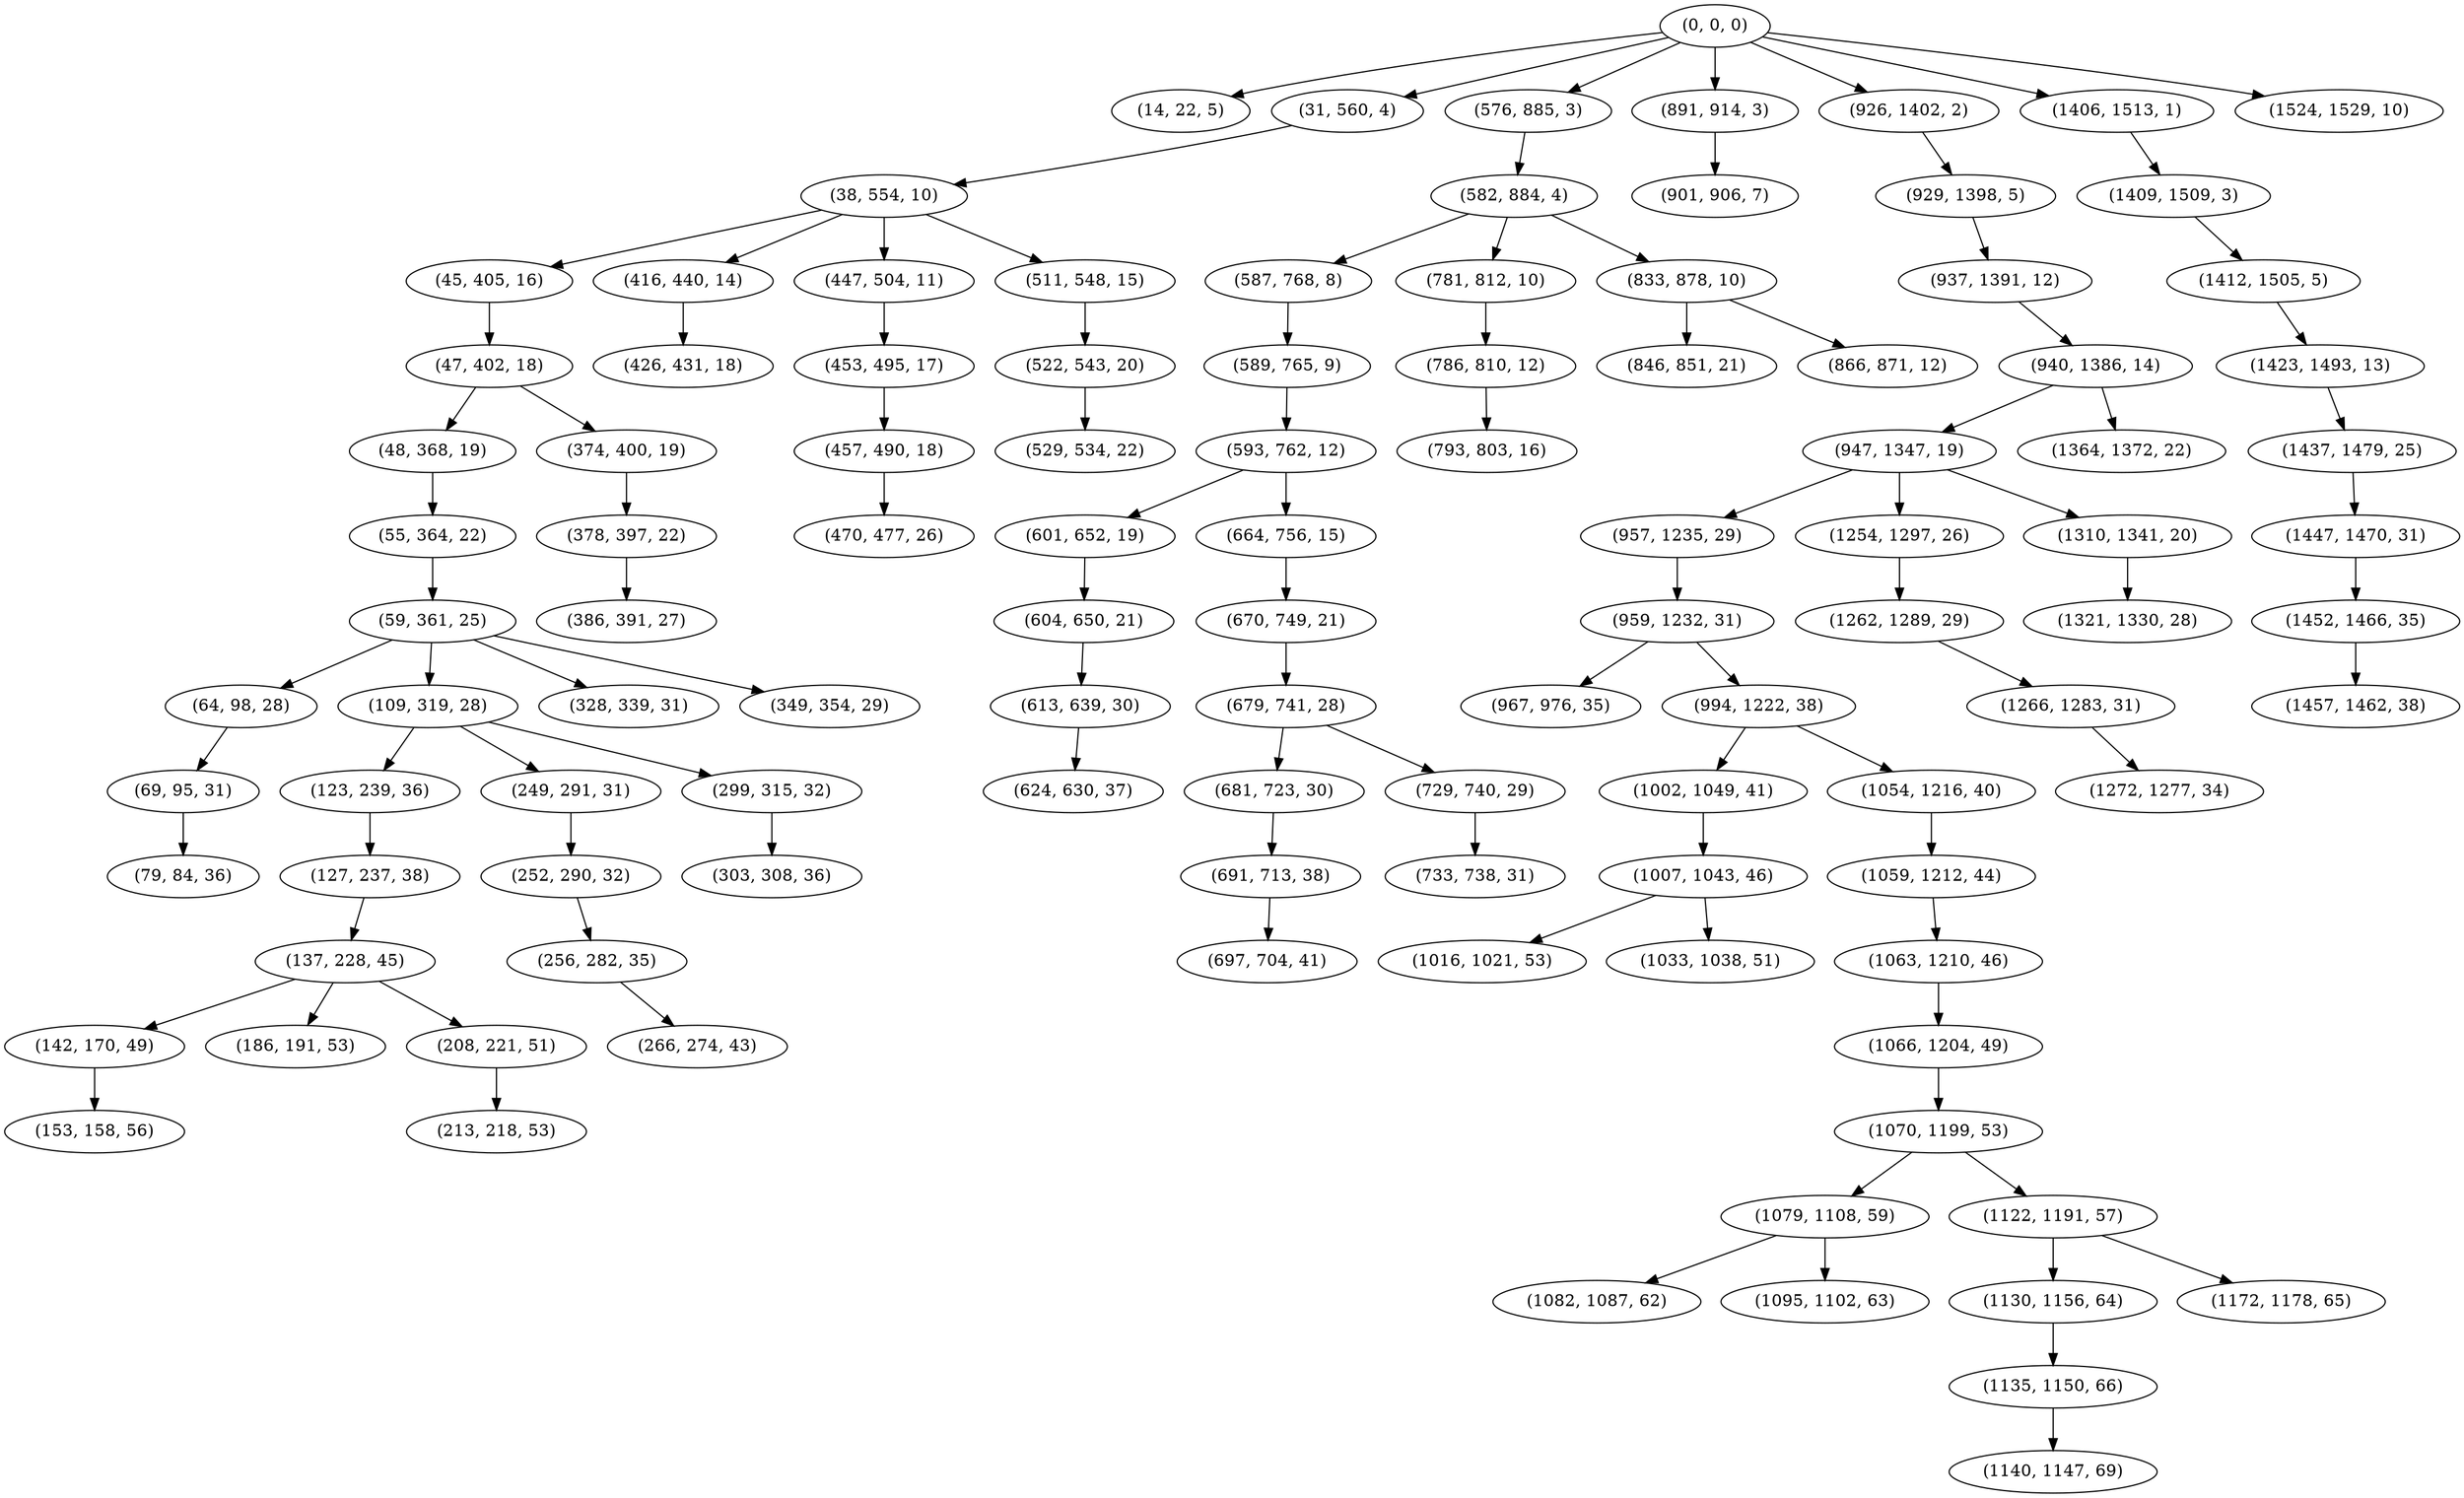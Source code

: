 digraph tree {
    "(0, 0, 0)";
    "(14, 22, 5)";
    "(31, 560, 4)";
    "(38, 554, 10)";
    "(45, 405, 16)";
    "(47, 402, 18)";
    "(48, 368, 19)";
    "(55, 364, 22)";
    "(59, 361, 25)";
    "(64, 98, 28)";
    "(69, 95, 31)";
    "(79, 84, 36)";
    "(109, 319, 28)";
    "(123, 239, 36)";
    "(127, 237, 38)";
    "(137, 228, 45)";
    "(142, 170, 49)";
    "(153, 158, 56)";
    "(186, 191, 53)";
    "(208, 221, 51)";
    "(213, 218, 53)";
    "(249, 291, 31)";
    "(252, 290, 32)";
    "(256, 282, 35)";
    "(266, 274, 43)";
    "(299, 315, 32)";
    "(303, 308, 36)";
    "(328, 339, 31)";
    "(349, 354, 29)";
    "(374, 400, 19)";
    "(378, 397, 22)";
    "(386, 391, 27)";
    "(416, 440, 14)";
    "(426, 431, 18)";
    "(447, 504, 11)";
    "(453, 495, 17)";
    "(457, 490, 18)";
    "(470, 477, 26)";
    "(511, 548, 15)";
    "(522, 543, 20)";
    "(529, 534, 22)";
    "(576, 885, 3)";
    "(582, 884, 4)";
    "(587, 768, 8)";
    "(589, 765, 9)";
    "(593, 762, 12)";
    "(601, 652, 19)";
    "(604, 650, 21)";
    "(613, 639, 30)";
    "(624, 630, 37)";
    "(664, 756, 15)";
    "(670, 749, 21)";
    "(679, 741, 28)";
    "(681, 723, 30)";
    "(691, 713, 38)";
    "(697, 704, 41)";
    "(729, 740, 29)";
    "(733, 738, 31)";
    "(781, 812, 10)";
    "(786, 810, 12)";
    "(793, 803, 16)";
    "(833, 878, 10)";
    "(846, 851, 21)";
    "(866, 871, 12)";
    "(891, 914, 3)";
    "(901, 906, 7)";
    "(926, 1402, 2)";
    "(929, 1398, 5)";
    "(937, 1391, 12)";
    "(940, 1386, 14)";
    "(947, 1347, 19)";
    "(957, 1235, 29)";
    "(959, 1232, 31)";
    "(967, 976, 35)";
    "(994, 1222, 38)";
    "(1002, 1049, 41)";
    "(1007, 1043, 46)";
    "(1016, 1021, 53)";
    "(1033, 1038, 51)";
    "(1054, 1216, 40)";
    "(1059, 1212, 44)";
    "(1063, 1210, 46)";
    "(1066, 1204, 49)";
    "(1070, 1199, 53)";
    "(1079, 1108, 59)";
    "(1082, 1087, 62)";
    "(1095, 1102, 63)";
    "(1122, 1191, 57)";
    "(1130, 1156, 64)";
    "(1135, 1150, 66)";
    "(1140, 1147, 69)";
    "(1172, 1178, 65)";
    "(1254, 1297, 26)";
    "(1262, 1289, 29)";
    "(1266, 1283, 31)";
    "(1272, 1277, 34)";
    "(1310, 1341, 20)";
    "(1321, 1330, 28)";
    "(1364, 1372, 22)";
    "(1406, 1513, 1)";
    "(1409, 1509, 3)";
    "(1412, 1505, 5)";
    "(1423, 1493, 13)";
    "(1437, 1479, 25)";
    "(1447, 1470, 31)";
    "(1452, 1466, 35)";
    "(1457, 1462, 38)";
    "(1524, 1529, 10)";
    "(0, 0, 0)" -> "(14, 22, 5)";
    "(0, 0, 0)" -> "(31, 560, 4)";
    "(0, 0, 0)" -> "(576, 885, 3)";
    "(0, 0, 0)" -> "(891, 914, 3)";
    "(0, 0, 0)" -> "(926, 1402, 2)";
    "(0, 0, 0)" -> "(1406, 1513, 1)";
    "(0, 0, 0)" -> "(1524, 1529, 10)";
    "(31, 560, 4)" -> "(38, 554, 10)";
    "(38, 554, 10)" -> "(45, 405, 16)";
    "(38, 554, 10)" -> "(416, 440, 14)";
    "(38, 554, 10)" -> "(447, 504, 11)";
    "(38, 554, 10)" -> "(511, 548, 15)";
    "(45, 405, 16)" -> "(47, 402, 18)";
    "(47, 402, 18)" -> "(48, 368, 19)";
    "(47, 402, 18)" -> "(374, 400, 19)";
    "(48, 368, 19)" -> "(55, 364, 22)";
    "(55, 364, 22)" -> "(59, 361, 25)";
    "(59, 361, 25)" -> "(64, 98, 28)";
    "(59, 361, 25)" -> "(109, 319, 28)";
    "(59, 361, 25)" -> "(328, 339, 31)";
    "(59, 361, 25)" -> "(349, 354, 29)";
    "(64, 98, 28)" -> "(69, 95, 31)";
    "(69, 95, 31)" -> "(79, 84, 36)";
    "(109, 319, 28)" -> "(123, 239, 36)";
    "(109, 319, 28)" -> "(249, 291, 31)";
    "(109, 319, 28)" -> "(299, 315, 32)";
    "(123, 239, 36)" -> "(127, 237, 38)";
    "(127, 237, 38)" -> "(137, 228, 45)";
    "(137, 228, 45)" -> "(142, 170, 49)";
    "(137, 228, 45)" -> "(186, 191, 53)";
    "(137, 228, 45)" -> "(208, 221, 51)";
    "(142, 170, 49)" -> "(153, 158, 56)";
    "(208, 221, 51)" -> "(213, 218, 53)";
    "(249, 291, 31)" -> "(252, 290, 32)";
    "(252, 290, 32)" -> "(256, 282, 35)";
    "(256, 282, 35)" -> "(266, 274, 43)";
    "(299, 315, 32)" -> "(303, 308, 36)";
    "(374, 400, 19)" -> "(378, 397, 22)";
    "(378, 397, 22)" -> "(386, 391, 27)";
    "(416, 440, 14)" -> "(426, 431, 18)";
    "(447, 504, 11)" -> "(453, 495, 17)";
    "(453, 495, 17)" -> "(457, 490, 18)";
    "(457, 490, 18)" -> "(470, 477, 26)";
    "(511, 548, 15)" -> "(522, 543, 20)";
    "(522, 543, 20)" -> "(529, 534, 22)";
    "(576, 885, 3)" -> "(582, 884, 4)";
    "(582, 884, 4)" -> "(587, 768, 8)";
    "(582, 884, 4)" -> "(781, 812, 10)";
    "(582, 884, 4)" -> "(833, 878, 10)";
    "(587, 768, 8)" -> "(589, 765, 9)";
    "(589, 765, 9)" -> "(593, 762, 12)";
    "(593, 762, 12)" -> "(601, 652, 19)";
    "(593, 762, 12)" -> "(664, 756, 15)";
    "(601, 652, 19)" -> "(604, 650, 21)";
    "(604, 650, 21)" -> "(613, 639, 30)";
    "(613, 639, 30)" -> "(624, 630, 37)";
    "(664, 756, 15)" -> "(670, 749, 21)";
    "(670, 749, 21)" -> "(679, 741, 28)";
    "(679, 741, 28)" -> "(681, 723, 30)";
    "(679, 741, 28)" -> "(729, 740, 29)";
    "(681, 723, 30)" -> "(691, 713, 38)";
    "(691, 713, 38)" -> "(697, 704, 41)";
    "(729, 740, 29)" -> "(733, 738, 31)";
    "(781, 812, 10)" -> "(786, 810, 12)";
    "(786, 810, 12)" -> "(793, 803, 16)";
    "(833, 878, 10)" -> "(846, 851, 21)";
    "(833, 878, 10)" -> "(866, 871, 12)";
    "(891, 914, 3)" -> "(901, 906, 7)";
    "(926, 1402, 2)" -> "(929, 1398, 5)";
    "(929, 1398, 5)" -> "(937, 1391, 12)";
    "(937, 1391, 12)" -> "(940, 1386, 14)";
    "(940, 1386, 14)" -> "(947, 1347, 19)";
    "(940, 1386, 14)" -> "(1364, 1372, 22)";
    "(947, 1347, 19)" -> "(957, 1235, 29)";
    "(947, 1347, 19)" -> "(1254, 1297, 26)";
    "(947, 1347, 19)" -> "(1310, 1341, 20)";
    "(957, 1235, 29)" -> "(959, 1232, 31)";
    "(959, 1232, 31)" -> "(967, 976, 35)";
    "(959, 1232, 31)" -> "(994, 1222, 38)";
    "(994, 1222, 38)" -> "(1002, 1049, 41)";
    "(994, 1222, 38)" -> "(1054, 1216, 40)";
    "(1002, 1049, 41)" -> "(1007, 1043, 46)";
    "(1007, 1043, 46)" -> "(1016, 1021, 53)";
    "(1007, 1043, 46)" -> "(1033, 1038, 51)";
    "(1054, 1216, 40)" -> "(1059, 1212, 44)";
    "(1059, 1212, 44)" -> "(1063, 1210, 46)";
    "(1063, 1210, 46)" -> "(1066, 1204, 49)";
    "(1066, 1204, 49)" -> "(1070, 1199, 53)";
    "(1070, 1199, 53)" -> "(1079, 1108, 59)";
    "(1070, 1199, 53)" -> "(1122, 1191, 57)";
    "(1079, 1108, 59)" -> "(1082, 1087, 62)";
    "(1079, 1108, 59)" -> "(1095, 1102, 63)";
    "(1122, 1191, 57)" -> "(1130, 1156, 64)";
    "(1122, 1191, 57)" -> "(1172, 1178, 65)";
    "(1130, 1156, 64)" -> "(1135, 1150, 66)";
    "(1135, 1150, 66)" -> "(1140, 1147, 69)";
    "(1254, 1297, 26)" -> "(1262, 1289, 29)";
    "(1262, 1289, 29)" -> "(1266, 1283, 31)";
    "(1266, 1283, 31)" -> "(1272, 1277, 34)";
    "(1310, 1341, 20)" -> "(1321, 1330, 28)";
    "(1406, 1513, 1)" -> "(1409, 1509, 3)";
    "(1409, 1509, 3)" -> "(1412, 1505, 5)";
    "(1412, 1505, 5)" -> "(1423, 1493, 13)";
    "(1423, 1493, 13)" -> "(1437, 1479, 25)";
    "(1437, 1479, 25)" -> "(1447, 1470, 31)";
    "(1447, 1470, 31)" -> "(1452, 1466, 35)";
    "(1452, 1466, 35)" -> "(1457, 1462, 38)";
}
